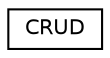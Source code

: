 digraph "Graphical Class Hierarchy"
{
  edge [fontname="Helvetica",fontsize="10",labelfontname="Helvetica",labelfontsize="10"];
  node [fontname="Helvetica",fontsize="10",shape=record];
  rankdir="LR";
  Node1 [label="CRUD",height=0.2,width=0.4,color="black", fillcolor="white", style="filled",URL="$classCRUD.html"];
}
